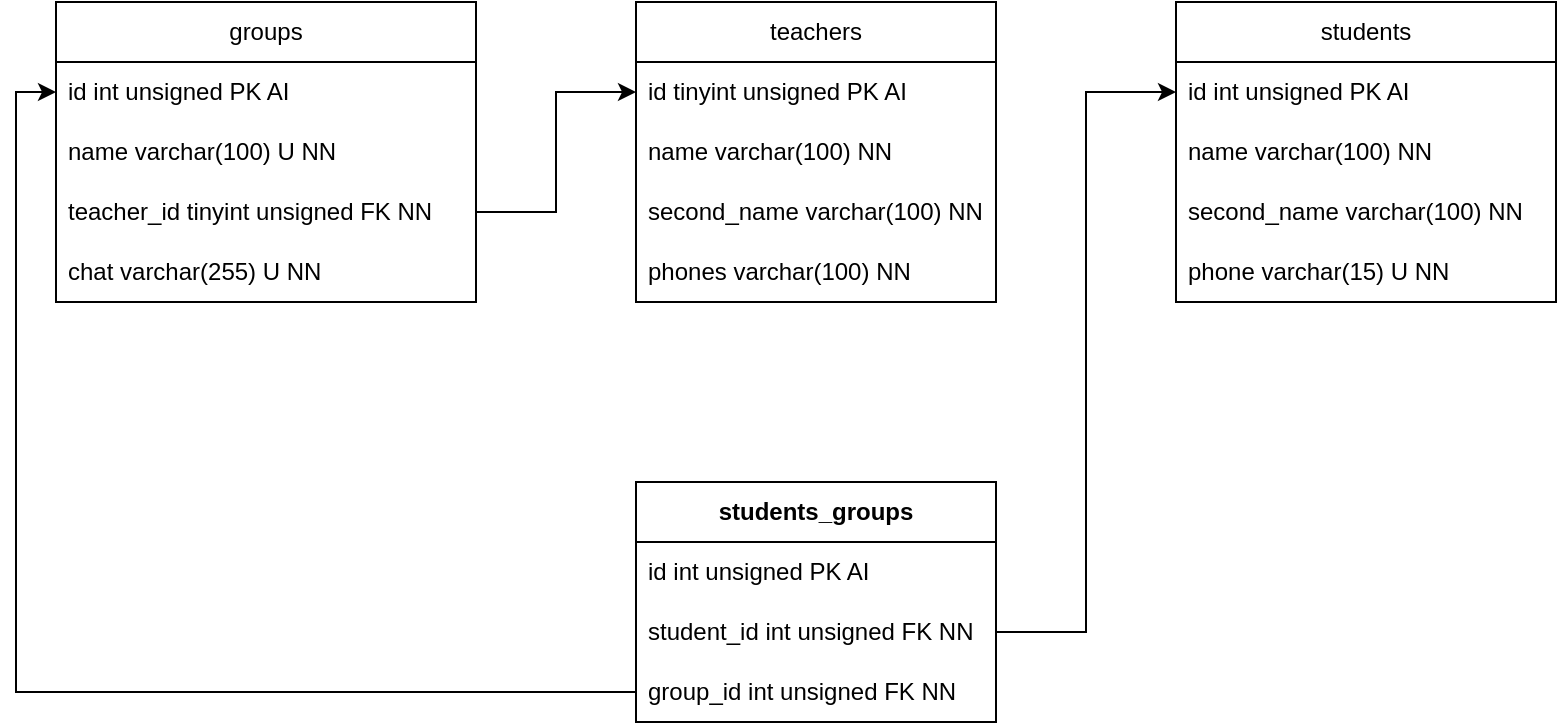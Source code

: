 <mxfile version="27.0.6">
  <diagram name="Сторінка-1" id="hAsa_eh7DNpkawDo0Cvw">
    <mxGraphModel dx="1471" dy="666" grid="1" gridSize="10" guides="1" tooltips="1" connect="1" arrows="1" fold="1" page="1" pageScale="1" pageWidth="827" pageHeight="1169" math="0" shadow="0">
      <root>
        <mxCell id="0" />
        <mxCell id="1" parent="0" />
        <mxCell id="VDMWnQjMIZRb_93i3J9U-1" value="groups" style="swimlane;fontStyle=0;childLayout=stackLayout;horizontal=1;startSize=30;horizontalStack=0;resizeParent=1;resizeParentMax=0;resizeLast=0;collapsible=1;marginBottom=0;whiteSpace=wrap;html=1;" parent="1" vertex="1">
          <mxGeometry x="50" y="120" width="210" height="150" as="geometry" />
        </mxCell>
        <mxCell id="VDMWnQjMIZRb_93i3J9U-5" value="id int unsigned PK AI&amp;nbsp;" style="text;strokeColor=none;fillColor=none;align=left;verticalAlign=middle;spacingLeft=4;spacingRight=4;overflow=hidden;points=[[0,0.5],[1,0.5]];portConstraint=eastwest;rotatable=0;whiteSpace=wrap;html=1;" parent="VDMWnQjMIZRb_93i3J9U-1" vertex="1">
          <mxGeometry y="30" width="210" height="30" as="geometry" />
        </mxCell>
        <mxCell id="VDMWnQjMIZRb_93i3J9U-2" value="name varchar(100) U NN" style="text;strokeColor=none;fillColor=none;align=left;verticalAlign=middle;spacingLeft=4;spacingRight=4;overflow=hidden;points=[[0,0.5],[1,0.5]];portConstraint=eastwest;rotatable=0;whiteSpace=wrap;html=1;" parent="VDMWnQjMIZRb_93i3J9U-1" vertex="1">
          <mxGeometry y="60" width="210" height="30" as="geometry" />
        </mxCell>
        <mxCell id="VDMWnQjMIZRb_93i3J9U-3" value="teacher_id tinyint unsigned FK NN" style="text;strokeColor=none;fillColor=none;align=left;verticalAlign=middle;spacingLeft=4;spacingRight=4;overflow=hidden;points=[[0,0.5],[1,0.5]];portConstraint=eastwest;rotatable=0;whiteSpace=wrap;html=1;" parent="VDMWnQjMIZRb_93i3J9U-1" vertex="1">
          <mxGeometry y="90" width="210" height="30" as="geometry" />
        </mxCell>
        <mxCell id="VDMWnQjMIZRb_93i3J9U-4" value="chat varchar(255) U NN" style="text;strokeColor=none;fillColor=none;align=left;verticalAlign=middle;spacingLeft=4;spacingRight=4;overflow=hidden;points=[[0,0.5],[1,0.5]];portConstraint=eastwest;rotatable=0;whiteSpace=wrap;html=1;" parent="VDMWnQjMIZRb_93i3J9U-1" vertex="1">
          <mxGeometry y="120" width="210" height="30" as="geometry" />
        </mxCell>
        <mxCell id="VDMWnQjMIZRb_93i3J9U-6" value="teachers" style="swimlane;fontStyle=0;childLayout=stackLayout;horizontal=1;startSize=30;horizontalStack=0;resizeParent=1;resizeParentMax=0;resizeLast=0;collapsible=1;marginBottom=0;whiteSpace=wrap;html=1;" parent="1" vertex="1">
          <mxGeometry x="340" y="120" width="180" height="150" as="geometry" />
        </mxCell>
        <mxCell id="VDMWnQjMIZRb_93i3J9U-7" value="id tinyint&amp;nbsp;unsigned PK AI&amp;nbsp;" style="text;strokeColor=none;fillColor=none;align=left;verticalAlign=middle;spacingLeft=4;spacingRight=4;overflow=hidden;points=[[0,0.5],[1,0.5]];portConstraint=eastwest;rotatable=0;whiteSpace=wrap;html=1;" parent="VDMWnQjMIZRb_93i3J9U-6" vertex="1">
          <mxGeometry y="30" width="180" height="30" as="geometry" />
        </mxCell>
        <mxCell id="VDMWnQjMIZRb_93i3J9U-8" value="name varchar(100) NN" style="text;strokeColor=none;fillColor=none;align=left;verticalAlign=middle;spacingLeft=4;spacingRight=4;overflow=hidden;points=[[0,0.5],[1,0.5]];portConstraint=eastwest;rotatable=0;whiteSpace=wrap;html=1;" parent="VDMWnQjMIZRb_93i3J9U-6" vertex="1">
          <mxGeometry y="60" width="180" height="30" as="geometry" />
        </mxCell>
        <mxCell id="VDMWnQjMIZRb_93i3J9U-9" value="second_name varchar(100) NN" style="text;strokeColor=none;fillColor=none;align=left;verticalAlign=middle;spacingLeft=4;spacingRight=4;overflow=hidden;points=[[0,0.5],[1,0.5]];portConstraint=eastwest;rotatable=0;whiteSpace=wrap;html=1;" parent="VDMWnQjMIZRb_93i3J9U-6" vertex="1">
          <mxGeometry y="90" width="180" height="30" as="geometry" />
        </mxCell>
        <mxCell id="H9SGIsv_MsNLZIggbhcU-1" value="phones varchar(100) NN" style="text;strokeColor=none;fillColor=none;align=left;verticalAlign=middle;spacingLeft=4;spacingRight=4;overflow=hidden;points=[[0,0.5],[1,0.5]];portConstraint=eastwest;rotatable=0;whiteSpace=wrap;html=1;" vertex="1" parent="VDMWnQjMIZRb_93i3J9U-6">
          <mxGeometry y="120" width="180" height="30" as="geometry" />
        </mxCell>
        <mxCell id="H9SGIsv_MsNLZIggbhcU-2" style="edgeStyle=orthogonalEdgeStyle;rounded=0;orthogonalLoop=1;jettySize=auto;html=1;exitX=1;exitY=0.5;exitDx=0;exitDy=0;entryX=0;entryY=0.5;entryDx=0;entryDy=0;" edge="1" parent="1" source="VDMWnQjMIZRb_93i3J9U-3" target="VDMWnQjMIZRb_93i3J9U-7">
          <mxGeometry relative="1" as="geometry" />
        </mxCell>
        <mxCell id="H9SGIsv_MsNLZIggbhcU-4" value="students" style="swimlane;fontStyle=0;childLayout=stackLayout;horizontal=1;startSize=30;horizontalStack=0;resizeParent=1;resizeParentMax=0;resizeLast=0;collapsible=1;marginBottom=0;whiteSpace=wrap;html=1;" vertex="1" parent="1">
          <mxGeometry x="610" y="120" width="190" height="150" as="geometry" />
        </mxCell>
        <mxCell id="H9SGIsv_MsNLZIggbhcU-5" value="id int unsigned PK AI&amp;nbsp;" style="text;strokeColor=none;fillColor=none;align=left;verticalAlign=middle;spacingLeft=4;spacingRight=4;overflow=hidden;points=[[0,0.5],[1,0.5]];portConstraint=eastwest;rotatable=0;whiteSpace=wrap;html=1;" vertex="1" parent="H9SGIsv_MsNLZIggbhcU-4">
          <mxGeometry y="30" width="190" height="30" as="geometry" />
        </mxCell>
        <mxCell id="H9SGIsv_MsNLZIggbhcU-6" value="name varchar(100) NN" style="text;strokeColor=none;fillColor=none;align=left;verticalAlign=middle;spacingLeft=4;spacingRight=4;overflow=hidden;points=[[0,0.5],[1,0.5]];portConstraint=eastwest;rotatable=0;whiteSpace=wrap;html=1;" vertex="1" parent="H9SGIsv_MsNLZIggbhcU-4">
          <mxGeometry y="60" width="190" height="30" as="geometry" />
        </mxCell>
        <mxCell id="H9SGIsv_MsNLZIggbhcU-7" value="second_name varchar(100) NN" style="text;strokeColor=none;fillColor=none;align=left;verticalAlign=middle;spacingLeft=4;spacingRight=4;overflow=hidden;points=[[0,0.5],[1,0.5]];portConstraint=eastwest;rotatable=0;whiteSpace=wrap;html=1;" vertex="1" parent="H9SGIsv_MsNLZIggbhcU-4">
          <mxGeometry y="90" width="190" height="30" as="geometry" />
        </mxCell>
        <mxCell id="H9SGIsv_MsNLZIggbhcU-8" value="phone varchar(15) U NN" style="text;strokeColor=none;fillColor=none;align=left;verticalAlign=middle;spacingLeft=4;spacingRight=4;overflow=hidden;points=[[0,0.5],[1,0.5]];portConstraint=eastwest;rotatable=0;whiteSpace=wrap;html=1;" vertex="1" parent="H9SGIsv_MsNLZIggbhcU-4">
          <mxGeometry y="120" width="190" height="30" as="geometry" />
        </mxCell>
        <mxCell id="H9SGIsv_MsNLZIggbhcU-11" value="students_groups" style="swimlane;childLayout=stackLayout;horizontal=1;startSize=30;horizontalStack=0;resizeParent=1;resizeParentMax=0;resizeLast=0;collapsible=1;marginBottom=0;whiteSpace=wrap;html=1;fillColor=default;" vertex="1" parent="1">
          <mxGeometry x="340" y="360" width="180" height="120" as="geometry" />
        </mxCell>
        <mxCell id="H9SGIsv_MsNLZIggbhcU-12" value="id int unsigned PK AI&amp;nbsp;" style="text;strokeColor=light-dark(transparent,#FFFFFF);fillColor=none;align=left;verticalAlign=middle;spacingLeft=4;spacingRight=4;overflow=hidden;points=[[0,0.5],[1,0.5]];portConstraint=eastwest;rotatable=0;whiteSpace=wrap;html=1;" vertex="1" parent="H9SGIsv_MsNLZIggbhcU-11">
          <mxGeometry y="30" width="180" height="30" as="geometry" />
        </mxCell>
        <mxCell id="H9SGIsv_MsNLZIggbhcU-14" value="student_id int unsigned FK NN" style="text;strokeColor=none;fillColor=none;align=left;verticalAlign=middle;spacingLeft=4;spacingRight=4;overflow=hidden;points=[[0,0.5],[1,0.5]];portConstraint=eastwest;rotatable=0;whiteSpace=wrap;html=1;" vertex="1" parent="H9SGIsv_MsNLZIggbhcU-11">
          <mxGeometry y="60" width="180" height="30" as="geometry" />
        </mxCell>
        <mxCell id="H9SGIsv_MsNLZIggbhcU-13" value="group_id int unsigned FK NN" style="text;strokeColor=none;fillColor=none;align=left;verticalAlign=middle;spacingLeft=4;spacingRight=4;overflow=hidden;points=[[0,0.5],[1,0.5]];portConstraint=eastwest;rotatable=0;whiteSpace=wrap;html=1;" vertex="1" parent="H9SGIsv_MsNLZIggbhcU-11">
          <mxGeometry y="90" width="180" height="30" as="geometry" />
        </mxCell>
        <mxCell id="H9SGIsv_MsNLZIggbhcU-15" style="edgeStyle=orthogonalEdgeStyle;rounded=0;orthogonalLoop=1;jettySize=auto;html=1;exitX=0;exitY=0.5;exitDx=0;exitDy=0;entryX=0;entryY=0.5;entryDx=0;entryDy=0;" edge="1" parent="1" source="H9SGIsv_MsNLZIggbhcU-13" target="VDMWnQjMIZRb_93i3J9U-5">
          <mxGeometry relative="1" as="geometry" />
        </mxCell>
        <mxCell id="H9SGIsv_MsNLZIggbhcU-16" style="edgeStyle=orthogonalEdgeStyle;rounded=0;orthogonalLoop=1;jettySize=auto;html=1;exitX=1;exitY=0.5;exitDx=0;exitDy=0;entryX=0;entryY=0.5;entryDx=0;entryDy=0;" edge="1" parent="1" source="H9SGIsv_MsNLZIggbhcU-14" target="H9SGIsv_MsNLZIggbhcU-5">
          <mxGeometry relative="1" as="geometry" />
        </mxCell>
      </root>
    </mxGraphModel>
  </diagram>
</mxfile>
